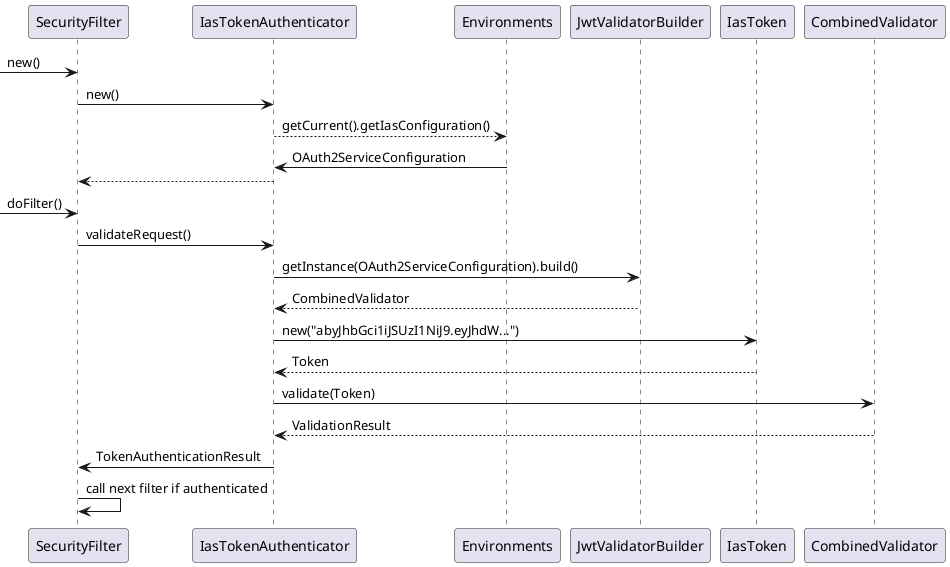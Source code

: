 @startuml
-> SecurityFilter: new()
SecurityFilter -> IasTokenAuthenticator: new()
IasTokenAuthenticator --> Environments: getCurrent().getIasConfiguration()

Environments -> IasTokenAuthenticator: OAuth2ServiceConfiguration
IasTokenAuthenticator --> SecurityFilter

-> SecurityFilter: doFilter()
SecurityFilter -> IasTokenAuthenticator: validateRequest()
IasTokenAuthenticator -> JwtValidatorBuilder: getInstance(OAuth2ServiceConfiguration).build()
JwtValidatorBuilder --> IasTokenAuthenticator: CombinedValidator

IasTokenAuthenticator -> IasToken: new("abyJhbGci1iJSUzI1NiJ9.eyJhdW...")
IasToken --> IasTokenAuthenticator: Token

IasTokenAuthenticator -> CombinedValidator: validate(Token)
CombinedValidator --> IasTokenAuthenticator: ValidationResult

IasTokenAuthenticator -> SecurityFilter: TokenAuthenticationResult

SecurityFilter -> SecurityFilter: call next filter if authenticated
@enduml


